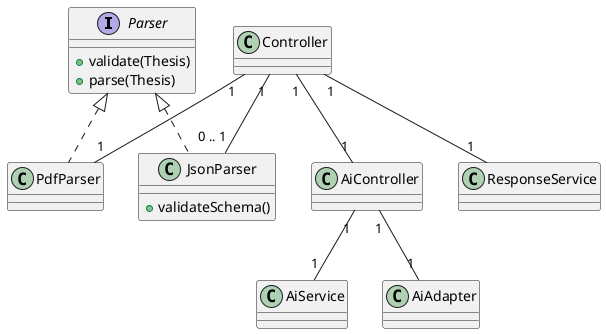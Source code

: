 @startuml Klassendiagramm
interface Parser {
    +validate(Thesis)
    +parse(Thesis)
}

class PdfParser implements Parser

class JsonParser implements Parser {
    +validateSchema()
}

class Controller

class AiController

class AiService

class AiAdapter

class ResponseService

Controller "1" -- "1" PdfParser
Controller "1" -- "0 .. 1" JsonParser
Controller "1" -- "1" AiController
AiController "1" -- "1" AiService
AiController "1" -- "1" AiAdapter
Controller "1" -- "1" ResponseService
@enduml
